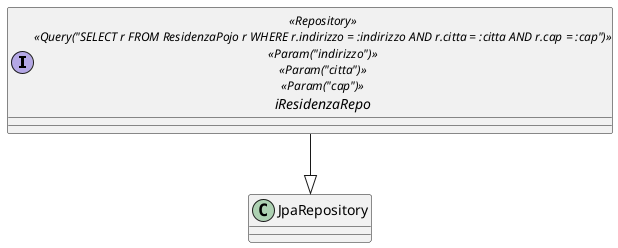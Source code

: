 @startuml
interface iResidenzaRepo << Repository >> << Query("SELECT r FROM ResidenzaPojo r WHERE r.indirizzo = :indirizzo AND r.citta = :citta AND r.cap = :cap") >> << Param("indirizzo") >> << Param("citta") >> << Param("cap") >> {
}
iResidenzaRepo --|> JpaRepository
@enduml